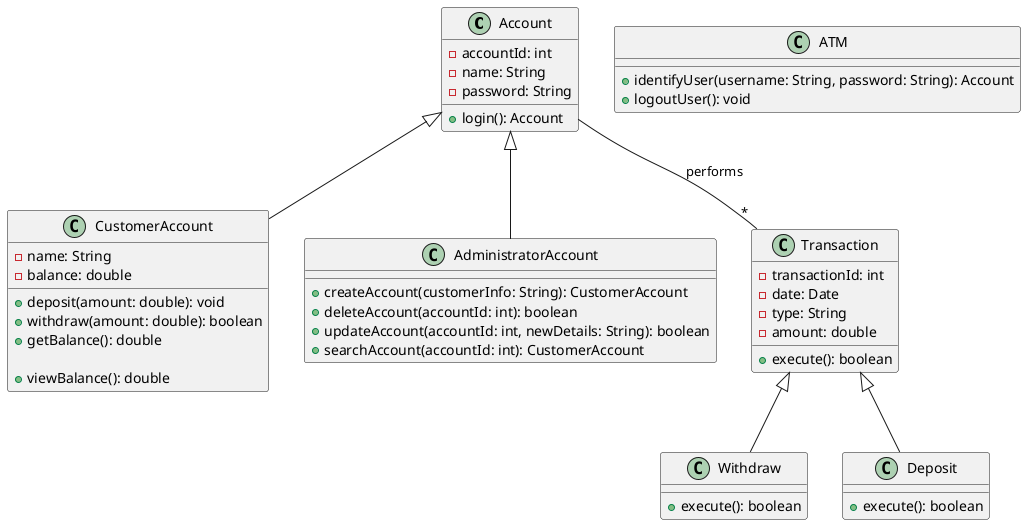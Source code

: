 @startuml Customer Account
class Account {
    -accountId: int
    -name: String
    -password: String
    +login(): Account
}

class CustomerAccount extends Account {
    -name: String
    -balance: double

    +deposit(amount: double): void
    +withdraw(amount: double): boolean
    +getBalance(): double

    +viewBalance(): double
}

class AdministratorAccount extends Account {
    +createAccount(customerInfo: String): CustomerAccount
    +deleteAccount(accountId: int): boolean
    +updateAccount(accountId: int, newDetails: String): boolean
    +searchAccount(accountId: int): CustomerAccount
}

class Transaction {
    -transactionId: int
    -date: Date
    -type: String
    -amount: double
    +execute(): boolean
}

class Withdraw extends Transaction {
    +execute(): boolean
}

class Deposit extends Transaction {
    +execute(): boolean
}

Account -- "*" Transaction : performs

class ATM {
    +identifyUser(username: String, password: String): Account
    +logoutUser(): void
}
@enduml
